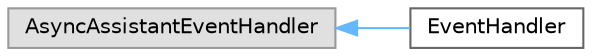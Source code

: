 digraph "Graphical Class Hierarchy"
{
 // LATEX_PDF_SIZE
  bgcolor="transparent";
  edge [fontname=Helvetica,fontsize=10,labelfontname=Helvetica,labelfontsize=10];
  node [fontname=Helvetica,fontsize=10,shape=box,height=0.2,width=0.4];
  rankdir="LR";
  Node0 [id="Node000000",label="AsyncAssistantEventHandler",height=0.2,width=0.4,color="grey60", fillcolor="#E0E0E0", style="filled",tooltip=" "];
  Node0 -> Node1 [id="edge15_Node000000_Node000001",dir="back",color="steelblue1",style="solid",tooltip=" "];
  Node1 [id="Node000001",label="EventHandler",height=0.2,width=0.4,color="grey40", fillcolor="white", style="filled",URL="$class_assistants_async_1_1_event_handler.html",tooltip=" "];
}
